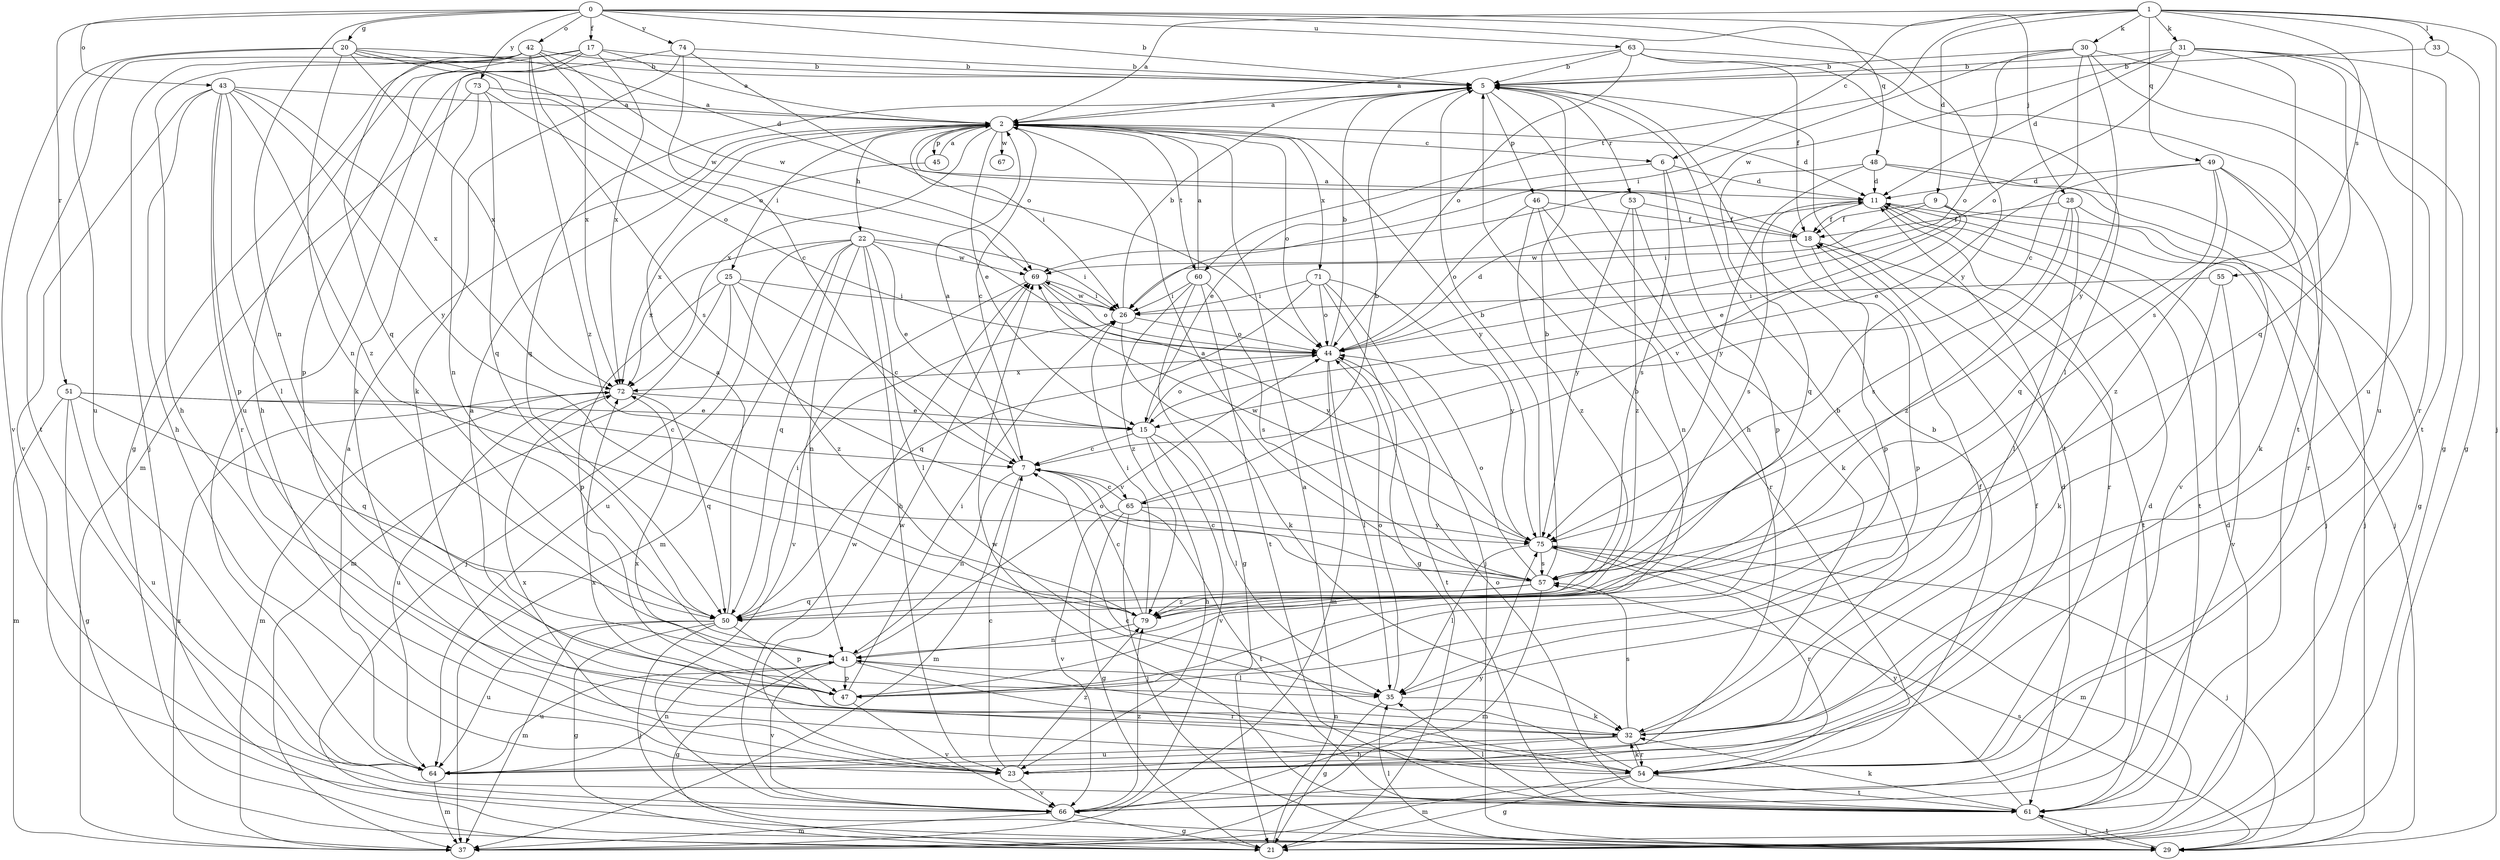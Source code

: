 strict digraph  {
0;
1;
2;
5;
6;
7;
9;
11;
15;
17;
18;
20;
21;
22;
23;
25;
26;
28;
29;
30;
31;
32;
33;
35;
37;
41;
42;
43;
44;
45;
46;
47;
48;
49;
50;
51;
53;
54;
55;
57;
60;
61;
63;
64;
65;
66;
67;
69;
71;
72;
73;
74;
75;
79;
0 -> 5  [label=b];
0 -> 17  [label=f];
0 -> 20  [label=g];
0 -> 28  [label=j];
0 -> 41  [label=n];
0 -> 42  [label=o];
0 -> 43  [label=o];
0 -> 48  [label=q];
0 -> 51  [label=r];
0 -> 63  [label=u];
0 -> 73  [label=y];
0 -> 74  [label=y];
0 -> 75  [label=y];
1 -> 2  [label=a];
1 -> 6  [label=c];
1 -> 9  [label=d];
1 -> 29  [label=j];
1 -> 30  [label=k];
1 -> 31  [label=k];
1 -> 33  [label=l];
1 -> 49  [label=q];
1 -> 55  [label=s];
1 -> 60  [label=t];
1 -> 64  [label=u];
2 -> 6  [label=c];
2 -> 7  [label=c];
2 -> 11  [label=d];
2 -> 15  [label=e];
2 -> 22  [label=h];
2 -> 25  [label=i];
2 -> 26  [label=i];
2 -> 44  [label=o];
2 -> 45  [label=p];
2 -> 60  [label=t];
2 -> 67  [label=w];
2 -> 71  [label=x];
2 -> 72  [label=x];
2 -> 75  [label=y];
5 -> 2  [label=a];
5 -> 23  [label=h];
5 -> 46  [label=p];
5 -> 50  [label=q];
5 -> 53  [label=r];
5 -> 61  [label=t];
6 -> 11  [label=d];
6 -> 15  [label=e];
6 -> 47  [label=p];
6 -> 57  [label=s];
7 -> 2  [label=a];
7 -> 37  [label=m];
7 -> 41  [label=n];
7 -> 65  [label=v];
9 -> 15  [label=e];
9 -> 18  [label=f];
9 -> 26  [label=i];
9 -> 29  [label=j];
9 -> 65  [label=v];
11 -> 18  [label=f];
11 -> 29  [label=j];
11 -> 47  [label=p];
11 -> 54  [label=r];
11 -> 57  [label=s];
11 -> 61  [label=t];
15 -> 7  [label=c];
15 -> 23  [label=h];
15 -> 35  [label=l];
15 -> 44  [label=o];
15 -> 66  [label=v];
17 -> 2  [label=a];
17 -> 5  [label=b];
17 -> 21  [label=g];
17 -> 23  [label=h];
17 -> 32  [label=k];
17 -> 47  [label=p];
17 -> 72  [label=x];
18 -> 2  [label=a];
18 -> 47  [label=p];
18 -> 61  [label=t];
18 -> 69  [label=w];
20 -> 5  [label=b];
20 -> 11  [label=d];
20 -> 41  [label=n];
20 -> 44  [label=o];
20 -> 64  [label=u];
20 -> 66  [label=v];
20 -> 69  [label=w];
20 -> 72  [label=x];
21 -> 2  [label=a];
21 -> 11  [label=d];
22 -> 15  [label=e];
22 -> 23  [label=h];
22 -> 26  [label=i];
22 -> 35  [label=l];
22 -> 37  [label=m];
22 -> 41  [label=n];
22 -> 50  [label=q];
22 -> 64  [label=u];
22 -> 69  [label=w];
22 -> 72  [label=x];
23 -> 7  [label=c];
23 -> 11  [label=d];
23 -> 18  [label=f];
23 -> 66  [label=v];
23 -> 69  [label=w];
23 -> 72  [label=x];
23 -> 79  [label=z];
25 -> 7  [label=c];
25 -> 26  [label=i];
25 -> 29  [label=j];
25 -> 37  [label=m];
25 -> 47  [label=p];
25 -> 79  [label=z];
26 -> 5  [label=b];
26 -> 32  [label=k];
26 -> 44  [label=o];
26 -> 69  [label=w];
28 -> 18  [label=f];
28 -> 29  [label=j];
28 -> 35  [label=l];
28 -> 57  [label=s];
28 -> 79  [label=z];
29 -> 35  [label=l];
29 -> 57  [label=s];
29 -> 61  [label=t];
30 -> 5  [label=b];
30 -> 7  [label=c];
30 -> 21  [label=g];
30 -> 26  [label=i];
30 -> 44  [label=o];
30 -> 64  [label=u];
30 -> 75  [label=y];
31 -> 5  [label=b];
31 -> 11  [label=d];
31 -> 44  [label=o];
31 -> 50  [label=q];
31 -> 54  [label=r];
31 -> 57  [label=s];
31 -> 61  [label=t];
31 -> 69  [label=w];
32 -> 5  [label=b];
32 -> 18  [label=f];
32 -> 23  [label=h];
32 -> 54  [label=r];
32 -> 57  [label=s];
32 -> 64  [label=u];
32 -> 72  [label=x];
33 -> 5  [label=b];
33 -> 21  [label=g];
35 -> 21  [label=g];
35 -> 32  [label=k];
35 -> 44  [label=o];
37 -> 72  [label=x];
41 -> 21  [label=g];
41 -> 35  [label=l];
41 -> 44  [label=o];
41 -> 47  [label=p];
41 -> 54  [label=r];
41 -> 64  [label=u];
41 -> 66  [label=v];
42 -> 5  [label=b];
42 -> 23  [label=h];
42 -> 29  [label=j];
42 -> 50  [label=q];
42 -> 57  [label=s];
42 -> 61  [label=t];
42 -> 69  [label=w];
42 -> 72  [label=x];
42 -> 79  [label=z];
43 -> 2  [label=a];
43 -> 23  [label=h];
43 -> 35  [label=l];
43 -> 47  [label=p];
43 -> 54  [label=r];
43 -> 66  [label=v];
43 -> 72  [label=x];
43 -> 75  [label=y];
43 -> 79  [label=z];
44 -> 5  [label=b];
44 -> 11  [label=d];
44 -> 35  [label=l];
44 -> 37  [label=m];
44 -> 61  [label=t];
44 -> 72  [label=x];
45 -> 2  [label=a];
45 -> 72  [label=x];
46 -> 18  [label=f];
46 -> 41  [label=n];
46 -> 44  [label=o];
46 -> 54  [label=r];
46 -> 79  [label=z];
47 -> 2  [label=a];
47 -> 5  [label=b];
47 -> 26  [label=i];
47 -> 66  [label=v];
48 -> 11  [label=d];
48 -> 21  [label=g];
48 -> 50  [label=q];
48 -> 66  [label=v];
48 -> 75  [label=y];
49 -> 11  [label=d];
49 -> 15  [label=e];
49 -> 32  [label=k];
49 -> 50  [label=q];
49 -> 54  [label=r];
49 -> 79  [label=z];
50 -> 2  [label=a];
50 -> 21  [label=g];
50 -> 26  [label=i];
50 -> 29  [label=j];
50 -> 37  [label=m];
50 -> 47  [label=p];
50 -> 64  [label=u];
51 -> 7  [label=c];
51 -> 15  [label=e];
51 -> 21  [label=g];
51 -> 37  [label=m];
51 -> 50  [label=q];
51 -> 64  [label=u];
53 -> 18  [label=f];
53 -> 32  [label=k];
53 -> 75  [label=y];
53 -> 79  [label=z];
54 -> 5  [label=b];
54 -> 7  [label=c];
54 -> 21  [label=g];
54 -> 32  [label=k];
54 -> 37  [label=m];
54 -> 41  [label=n];
54 -> 61  [label=t];
54 -> 72  [label=x];
55 -> 26  [label=i];
55 -> 32  [label=k];
55 -> 66  [label=v];
57 -> 2  [label=a];
57 -> 5  [label=b];
57 -> 7  [label=c];
57 -> 37  [label=m];
57 -> 44  [label=o];
57 -> 50  [label=q];
57 -> 79  [label=z];
60 -> 2  [label=a];
60 -> 21  [label=g];
60 -> 26  [label=i];
60 -> 57  [label=s];
60 -> 61  [label=t];
60 -> 79  [label=z];
61 -> 29  [label=j];
61 -> 32  [label=k];
61 -> 35  [label=l];
61 -> 44  [label=o];
61 -> 69  [label=w];
61 -> 75  [label=y];
63 -> 2  [label=a];
63 -> 5  [label=b];
63 -> 18  [label=f];
63 -> 35  [label=l];
63 -> 44  [label=o];
63 -> 61  [label=t];
64 -> 2  [label=a];
64 -> 37  [label=m];
64 -> 41  [label=n];
65 -> 5  [label=b];
65 -> 7  [label=c];
65 -> 21  [label=g];
65 -> 29  [label=j];
65 -> 61  [label=t];
65 -> 66  [label=v];
65 -> 75  [label=y];
66 -> 11  [label=d];
66 -> 21  [label=g];
66 -> 37  [label=m];
66 -> 69  [label=w];
66 -> 75  [label=y];
66 -> 79  [label=z];
69 -> 26  [label=i];
69 -> 44  [label=o];
69 -> 66  [label=v];
69 -> 75  [label=y];
71 -> 21  [label=g];
71 -> 26  [label=i];
71 -> 29  [label=j];
71 -> 44  [label=o];
71 -> 50  [label=q];
71 -> 75  [label=y];
72 -> 15  [label=e];
72 -> 37  [label=m];
72 -> 50  [label=q];
72 -> 64  [label=u];
73 -> 2  [label=a];
73 -> 37  [label=m];
73 -> 41  [label=n];
73 -> 44  [label=o];
73 -> 50  [label=q];
74 -> 5  [label=b];
74 -> 7  [label=c];
74 -> 32  [label=k];
74 -> 44  [label=o];
74 -> 64  [label=u];
75 -> 5  [label=b];
75 -> 29  [label=j];
75 -> 35  [label=l];
75 -> 37  [label=m];
75 -> 54  [label=r];
75 -> 57  [label=s];
75 -> 69  [label=w];
79 -> 7  [label=c];
79 -> 26  [label=i];
79 -> 41  [label=n];
}
